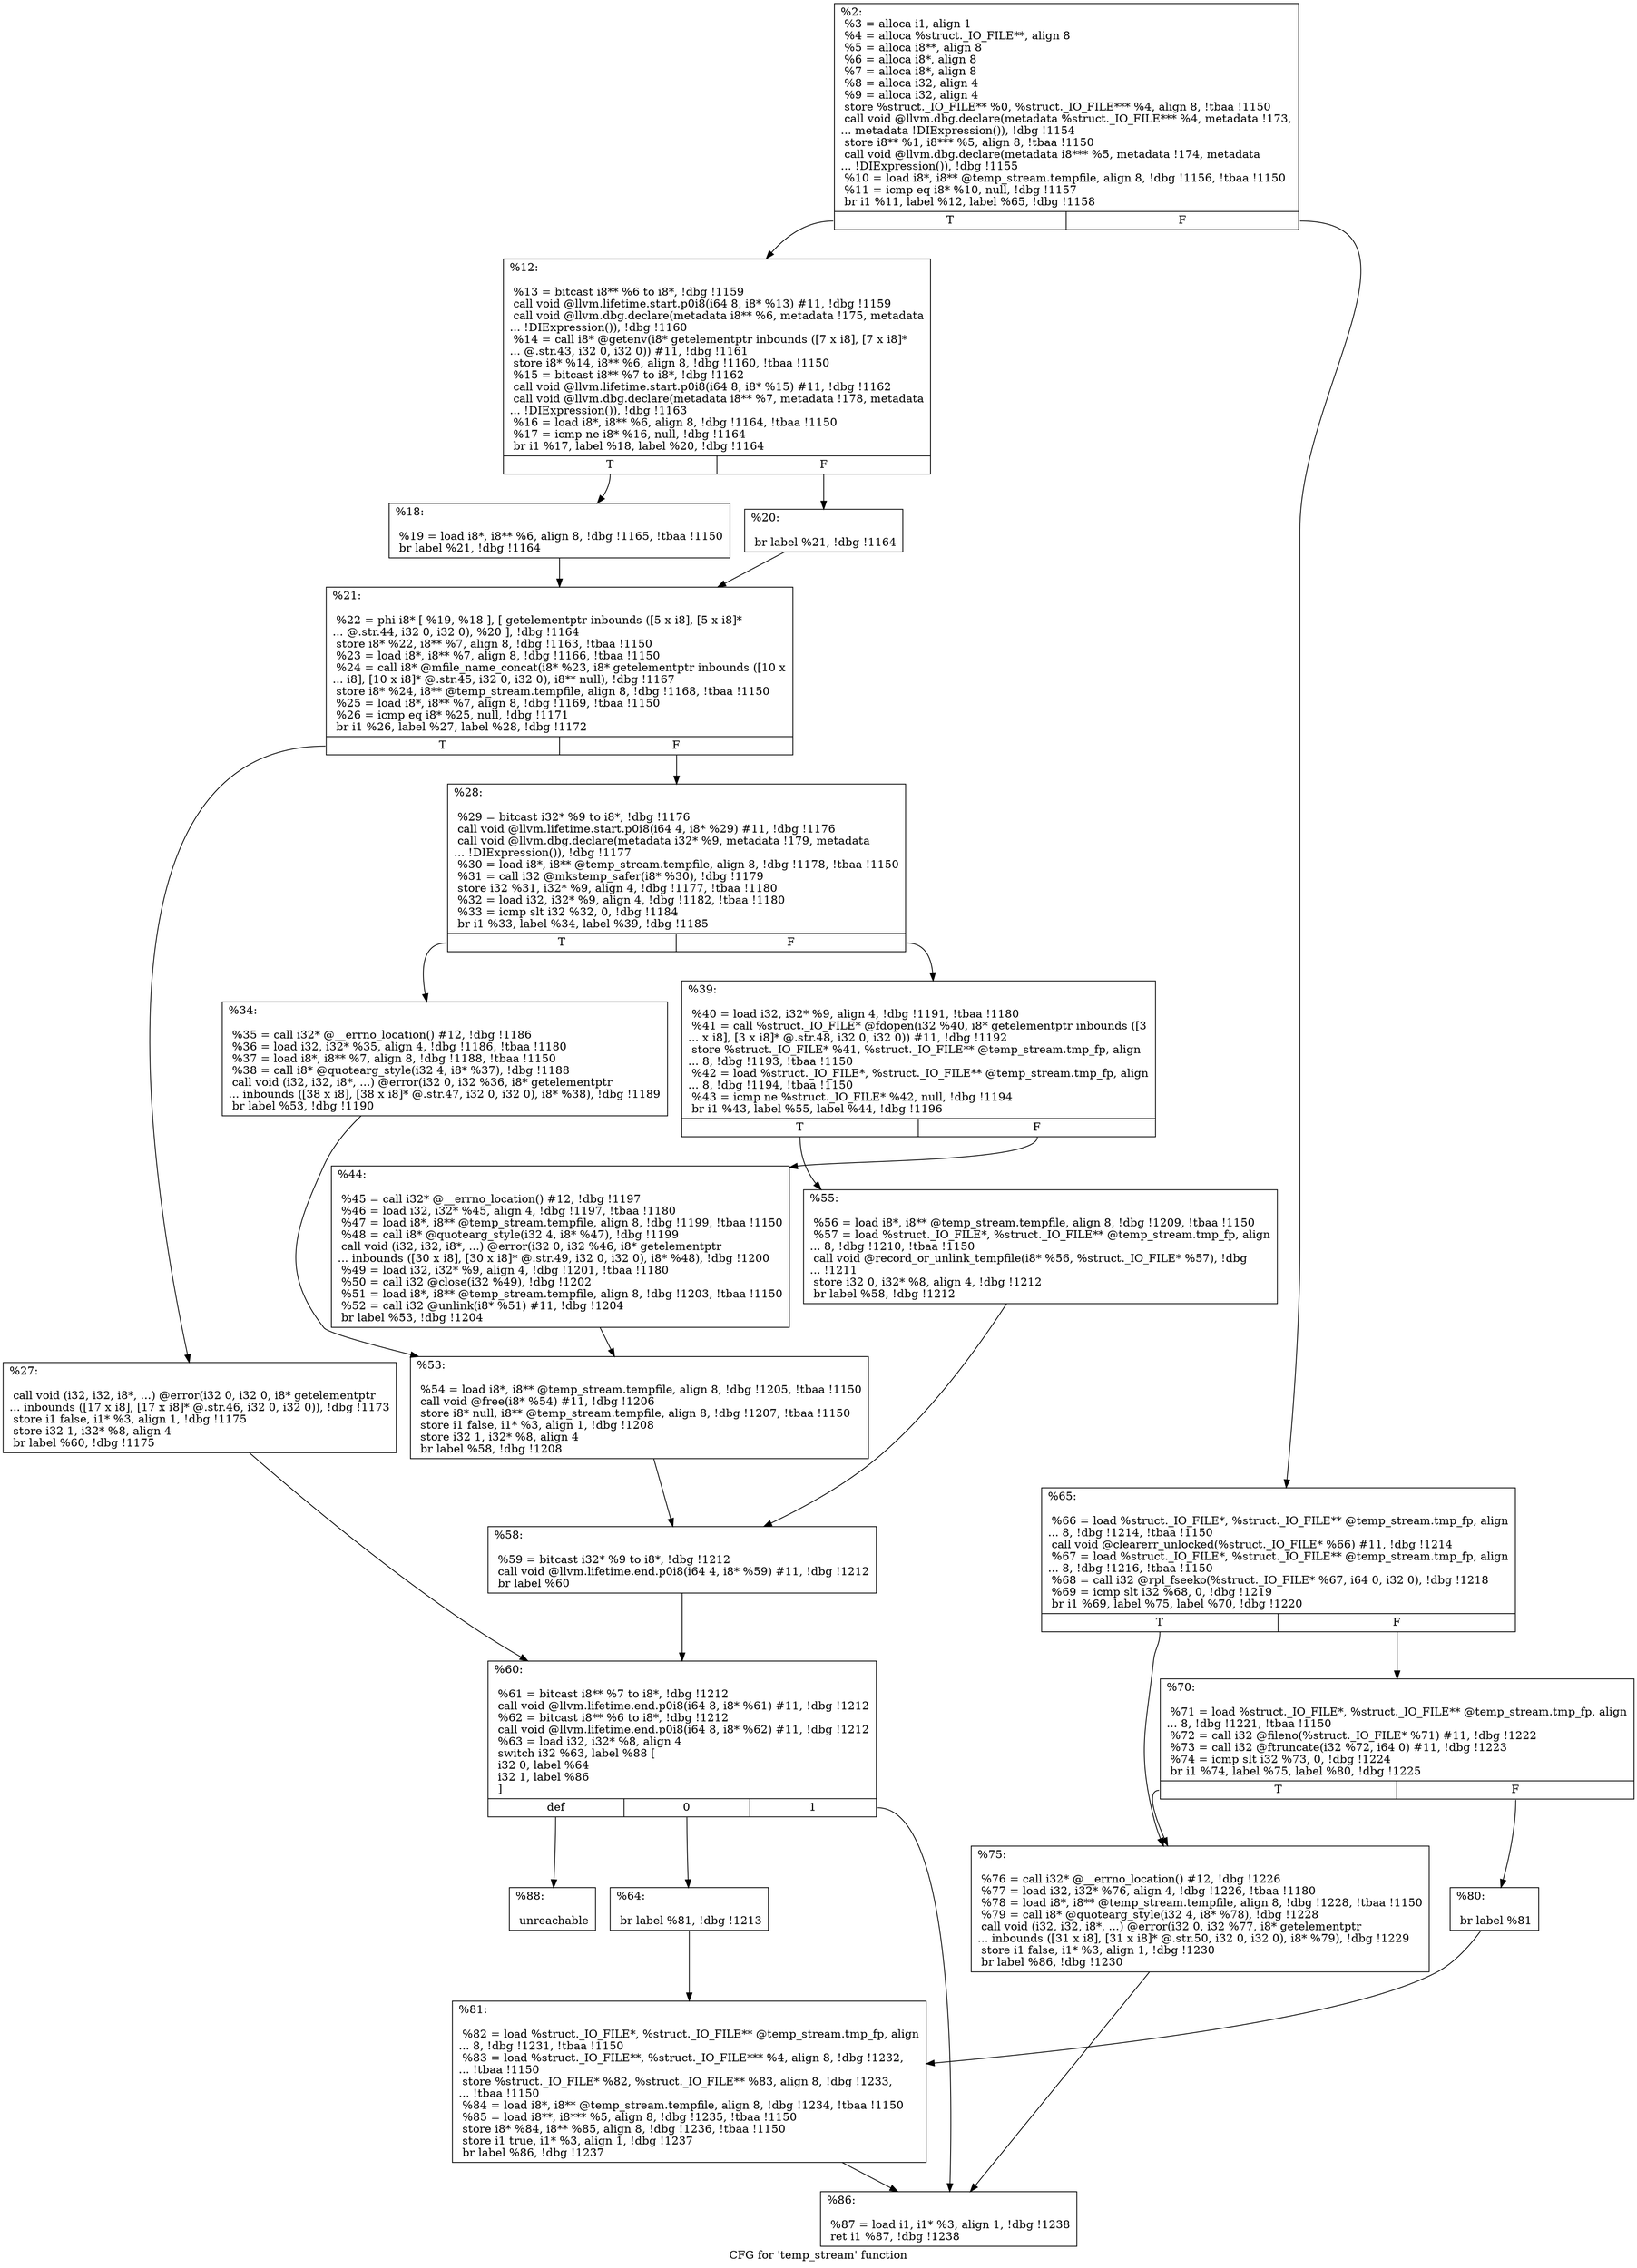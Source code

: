 digraph "CFG for 'temp_stream' function" {
	label="CFG for 'temp_stream' function";

	Node0x123b720 [shape=record,label="{%2:\l  %3 = alloca i1, align 1\l  %4 = alloca %struct._IO_FILE**, align 8\l  %5 = alloca i8**, align 8\l  %6 = alloca i8*, align 8\l  %7 = alloca i8*, align 8\l  %8 = alloca i32, align 4\l  %9 = alloca i32, align 4\l  store %struct._IO_FILE** %0, %struct._IO_FILE*** %4, align 8, !tbaa !1150\l  call void @llvm.dbg.declare(metadata %struct._IO_FILE*** %4, metadata !173,\l... metadata !DIExpression()), !dbg !1154\l  store i8** %1, i8*** %5, align 8, !tbaa !1150\l  call void @llvm.dbg.declare(metadata i8*** %5, metadata !174, metadata\l... !DIExpression()), !dbg !1155\l  %10 = load i8*, i8** @temp_stream.tempfile, align 8, !dbg !1156, !tbaa !1150\l  %11 = icmp eq i8* %10, null, !dbg !1157\l  br i1 %11, label %12, label %65, !dbg !1158\l|{<s0>T|<s1>F}}"];
	Node0x123b720:s0 -> Node0x1214520;
	Node0x123b720:s1 -> Node0x1214980;
	Node0x1214520 [shape=record,label="{%12:\l\l  %13 = bitcast i8** %6 to i8*, !dbg !1159\l  call void @llvm.lifetime.start.p0i8(i64 8, i8* %13) #11, !dbg !1159\l  call void @llvm.dbg.declare(metadata i8** %6, metadata !175, metadata\l... !DIExpression()), !dbg !1160\l  %14 = call i8* @getenv(i8* getelementptr inbounds ([7 x i8], [7 x i8]*\l... @.str.43, i32 0, i32 0)) #11, !dbg !1161\l  store i8* %14, i8** %6, align 8, !dbg !1160, !tbaa !1150\l  %15 = bitcast i8** %7 to i8*, !dbg !1162\l  call void @llvm.lifetime.start.p0i8(i64 8, i8* %15) #11, !dbg !1162\l  call void @llvm.dbg.declare(metadata i8** %7, metadata !178, metadata\l... !DIExpression()), !dbg !1163\l  %16 = load i8*, i8** %6, align 8, !dbg !1164, !tbaa !1150\l  %17 = icmp ne i8* %16, null, !dbg !1164\l  br i1 %17, label %18, label %20, !dbg !1164\l|{<s0>T|<s1>F}}"];
	Node0x1214520:s0 -> Node0x1214570;
	Node0x1214520:s1 -> Node0x12145c0;
	Node0x1214570 [shape=record,label="{%18:\l\l  %19 = load i8*, i8** %6, align 8, !dbg !1165, !tbaa !1150\l  br label %21, !dbg !1164\l}"];
	Node0x1214570 -> Node0x1214610;
	Node0x12145c0 [shape=record,label="{%20:\l\l  br label %21, !dbg !1164\l}"];
	Node0x12145c0 -> Node0x1214610;
	Node0x1214610 [shape=record,label="{%21:\l\l  %22 = phi i8* [ %19, %18 ], [ getelementptr inbounds ([5 x i8], [5 x i8]*\l... @.str.44, i32 0, i32 0), %20 ], !dbg !1164\l  store i8* %22, i8** %7, align 8, !dbg !1163, !tbaa !1150\l  %23 = load i8*, i8** %7, align 8, !dbg !1166, !tbaa !1150\l  %24 = call i8* @mfile_name_concat(i8* %23, i8* getelementptr inbounds ([10 x\l... i8], [10 x i8]* @.str.45, i32 0, i32 0), i8** null), !dbg !1167\l  store i8* %24, i8** @temp_stream.tempfile, align 8, !dbg !1168, !tbaa !1150\l  %25 = load i8*, i8** %7, align 8, !dbg !1169, !tbaa !1150\l  %26 = icmp eq i8* %25, null, !dbg !1171\l  br i1 %26, label %27, label %28, !dbg !1172\l|{<s0>T|<s1>F}}"];
	Node0x1214610:s0 -> Node0x1214660;
	Node0x1214610:s1 -> Node0x12146b0;
	Node0x1214660 [shape=record,label="{%27:\l\l  call void (i32, i32, i8*, ...) @error(i32 0, i32 0, i8* getelementptr\l... inbounds ([17 x i8], [17 x i8]* @.str.46, i32 0, i32 0)), !dbg !1173\l  store i1 false, i1* %3, align 1, !dbg !1175\l  store i32 1, i32* %8, align 4\l  br label %60, !dbg !1175\l}"];
	Node0x1214660 -> Node0x12148e0;
	Node0x12146b0 [shape=record,label="{%28:\l\l  %29 = bitcast i32* %9 to i8*, !dbg !1176\l  call void @llvm.lifetime.start.p0i8(i64 4, i8* %29) #11, !dbg !1176\l  call void @llvm.dbg.declare(metadata i32* %9, metadata !179, metadata\l... !DIExpression()), !dbg !1177\l  %30 = load i8*, i8** @temp_stream.tempfile, align 8, !dbg !1178, !tbaa !1150\l  %31 = call i32 @mkstemp_safer(i8* %30), !dbg !1179\l  store i32 %31, i32* %9, align 4, !dbg !1177, !tbaa !1180\l  %32 = load i32, i32* %9, align 4, !dbg !1182, !tbaa !1180\l  %33 = icmp slt i32 %32, 0, !dbg !1184\l  br i1 %33, label %34, label %39, !dbg !1185\l|{<s0>T|<s1>F}}"];
	Node0x12146b0:s0 -> Node0x1214700;
	Node0x12146b0:s1 -> Node0x1214750;
	Node0x1214700 [shape=record,label="{%34:\l\l  %35 = call i32* @__errno_location() #12, !dbg !1186\l  %36 = load i32, i32* %35, align 4, !dbg !1186, !tbaa !1180\l  %37 = load i8*, i8** %7, align 8, !dbg !1188, !tbaa !1150\l  %38 = call i8* @quotearg_style(i32 4, i8* %37), !dbg !1188\l  call void (i32, i32, i8*, ...) @error(i32 0, i32 %36, i8* getelementptr\l... inbounds ([38 x i8], [38 x i8]* @.str.47, i32 0, i32 0), i8* %38), !dbg !1189\l  br label %53, !dbg !1190\l}"];
	Node0x1214700 -> Node0x12147f0;
	Node0x1214750 [shape=record,label="{%39:\l\l  %40 = load i32, i32* %9, align 4, !dbg !1191, !tbaa !1180\l  %41 = call %struct._IO_FILE* @fdopen(i32 %40, i8* getelementptr inbounds ([3\l... x i8], [3 x i8]* @.str.48, i32 0, i32 0)) #11, !dbg !1192\l  store %struct._IO_FILE* %41, %struct._IO_FILE** @temp_stream.tmp_fp, align\l... 8, !dbg !1193, !tbaa !1150\l  %42 = load %struct._IO_FILE*, %struct._IO_FILE** @temp_stream.tmp_fp, align\l... 8, !dbg !1194, !tbaa !1150\l  %43 = icmp ne %struct._IO_FILE* %42, null, !dbg !1194\l  br i1 %43, label %55, label %44, !dbg !1196\l|{<s0>T|<s1>F}}"];
	Node0x1214750:s0 -> Node0x1214840;
	Node0x1214750:s1 -> Node0x12147a0;
	Node0x12147a0 [shape=record,label="{%44:\l\l  %45 = call i32* @__errno_location() #12, !dbg !1197\l  %46 = load i32, i32* %45, align 4, !dbg !1197, !tbaa !1180\l  %47 = load i8*, i8** @temp_stream.tempfile, align 8, !dbg !1199, !tbaa !1150\l  %48 = call i8* @quotearg_style(i32 4, i8* %47), !dbg !1199\l  call void (i32, i32, i8*, ...) @error(i32 0, i32 %46, i8* getelementptr\l... inbounds ([30 x i8], [30 x i8]* @.str.49, i32 0, i32 0), i8* %48), !dbg !1200\l  %49 = load i32, i32* %9, align 4, !dbg !1201, !tbaa !1180\l  %50 = call i32 @close(i32 %49), !dbg !1202\l  %51 = load i8*, i8** @temp_stream.tempfile, align 8, !dbg !1203, !tbaa !1150\l  %52 = call i32 @unlink(i8* %51) #11, !dbg !1204\l  br label %53, !dbg !1204\l}"];
	Node0x12147a0 -> Node0x12147f0;
	Node0x12147f0 [shape=record,label="{%53:\l\l  %54 = load i8*, i8** @temp_stream.tempfile, align 8, !dbg !1205, !tbaa !1150\l  call void @free(i8* %54) #11, !dbg !1206\l  store i8* null, i8** @temp_stream.tempfile, align 8, !dbg !1207, !tbaa !1150\l  store i1 false, i1* %3, align 1, !dbg !1208\l  store i32 1, i32* %8, align 4\l  br label %58, !dbg !1208\l}"];
	Node0x12147f0 -> Node0x1214890;
	Node0x1214840 [shape=record,label="{%55:\l\l  %56 = load i8*, i8** @temp_stream.tempfile, align 8, !dbg !1209, !tbaa !1150\l  %57 = load %struct._IO_FILE*, %struct._IO_FILE** @temp_stream.tmp_fp, align\l... 8, !dbg !1210, !tbaa !1150\l  call void @record_or_unlink_tempfile(i8* %56, %struct._IO_FILE* %57), !dbg\l... !1211\l  store i32 0, i32* %8, align 4, !dbg !1212\l  br label %58, !dbg !1212\l}"];
	Node0x1214840 -> Node0x1214890;
	Node0x1214890 [shape=record,label="{%58:\l\l  %59 = bitcast i32* %9 to i8*, !dbg !1212\l  call void @llvm.lifetime.end.p0i8(i64 4, i8* %59) #11, !dbg !1212\l  br label %60\l}"];
	Node0x1214890 -> Node0x12148e0;
	Node0x12148e0 [shape=record,label="{%60:\l\l  %61 = bitcast i8** %7 to i8*, !dbg !1212\l  call void @llvm.lifetime.end.p0i8(i64 8, i8* %61) #11, !dbg !1212\l  %62 = bitcast i8** %6 to i8*, !dbg !1212\l  call void @llvm.lifetime.end.p0i8(i64 8, i8* %62) #11, !dbg !1212\l  %63 = load i32, i32* %8, align 4\l  switch i32 %63, label %88 [\l    i32 0, label %64\l    i32 1, label %86\l  ]\l|{<s0>def|<s1>0|<s2>1}}"];
	Node0x12148e0:s0 -> Node0x1214b60;
	Node0x12148e0:s1 -> Node0x1214930;
	Node0x12148e0:s2 -> Node0x1214b10;
	Node0x1214930 [shape=record,label="{%64:\l\l  br label %81, !dbg !1213\l}"];
	Node0x1214930 -> Node0x1214ac0;
	Node0x1214980 [shape=record,label="{%65:\l\l  %66 = load %struct._IO_FILE*, %struct._IO_FILE** @temp_stream.tmp_fp, align\l... 8, !dbg !1214, !tbaa !1150\l  call void @clearerr_unlocked(%struct._IO_FILE* %66) #11, !dbg !1214\l  %67 = load %struct._IO_FILE*, %struct._IO_FILE** @temp_stream.tmp_fp, align\l... 8, !dbg !1216, !tbaa !1150\l  %68 = call i32 @rpl_fseeko(%struct._IO_FILE* %67, i64 0, i32 0), !dbg !1218\l  %69 = icmp slt i32 %68, 0, !dbg !1219\l  br i1 %69, label %75, label %70, !dbg !1220\l|{<s0>T|<s1>F}}"];
	Node0x1214980:s0 -> Node0x1214a20;
	Node0x1214980:s1 -> Node0x12149d0;
	Node0x12149d0 [shape=record,label="{%70:\l\l  %71 = load %struct._IO_FILE*, %struct._IO_FILE** @temp_stream.tmp_fp, align\l... 8, !dbg !1221, !tbaa !1150\l  %72 = call i32 @fileno(%struct._IO_FILE* %71) #11, !dbg !1222\l  %73 = call i32 @ftruncate(i32 %72, i64 0) #11, !dbg !1223\l  %74 = icmp slt i32 %73, 0, !dbg !1224\l  br i1 %74, label %75, label %80, !dbg !1225\l|{<s0>T|<s1>F}}"];
	Node0x12149d0:s0 -> Node0x1214a20;
	Node0x12149d0:s1 -> Node0x1214a70;
	Node0x1214a20 [shape=record,label="{%75:\l\l  %76 = call i32* @__errno_location() #12, !dbg !1226\l  %77 = load i32, i32* %76, align 4, !dbg !1226, !tbaa !1180\l  %78 = load i8*, i8** @temp_stream.tempfile, align 8, !dbg !1228, !tbaa !1150\l  %79 = call i8* @quotearg_style(i32 4, i8* %78), !dbg !1228\l  call void (i32, i32, i8*, ...) @error(i32 0, i32 %77, i8* getelementptr\l... inbounds ([31 x i8], [31 x i8]* @.str.50, i32 0, i32 0), i8* %79), !dbg !1229\l  store i1 false, i1* %3, align 1, !dbg !1230\l  br label %86, !dbg !1230\l}"];
	Node0x1214a20 -> Node0x1214b10;
	Node0x1214a70 [shape=record,label="{%80:\l\l  br label %81\l}"];
	Node0x1214a70 -> Node0x1214ac0;
	Node0x1214ac0 [shape=record,label="{%81:\l\l  %82 = load %struct._IO_FILE*, %struct._IO_FILE** @temp_stream.tmp_fp, align\l... 8, !dbg !1231, !tbaa !1150\l  %83 = load %struct._IO_FILE**, %struct._IO_FILE*** %4, align 8, !dbg !1232,\l... !tbaa !1150\l  store %struct._IO_FILE* %82, %struct._IO_FILE** %83, align 8, !dbg !1233,\l... !tbaa !1150\l  %84 = load i8*, i8** @temp_stream.tempfile, align 8, !dbg !1234, !tbaa !1150\l  %85 = load i8**, i8*** %5, align 8, !dbg !1235, !tbaa !1150\l  store i8* %84, i8** %85, align 8, !dbg !1236, !tbaa !1150\l  store i1 true, i1* %3, align 1, !dbg !1237\l  br label %86, !dbg !1237\l}"];
	Node0x1214ac0 -> Node0x1214b10;
	Node0x1214b10 [shape=record,label="{%86:\l\l  %87 = load i1, i1* %3, align 1, !dbg !1238\l  ret i1 %87, !dbg !1238\l}"];
	Node0x1214b60 [shape=record,label="{%88:\l\l  unreachable\l}"];
}
